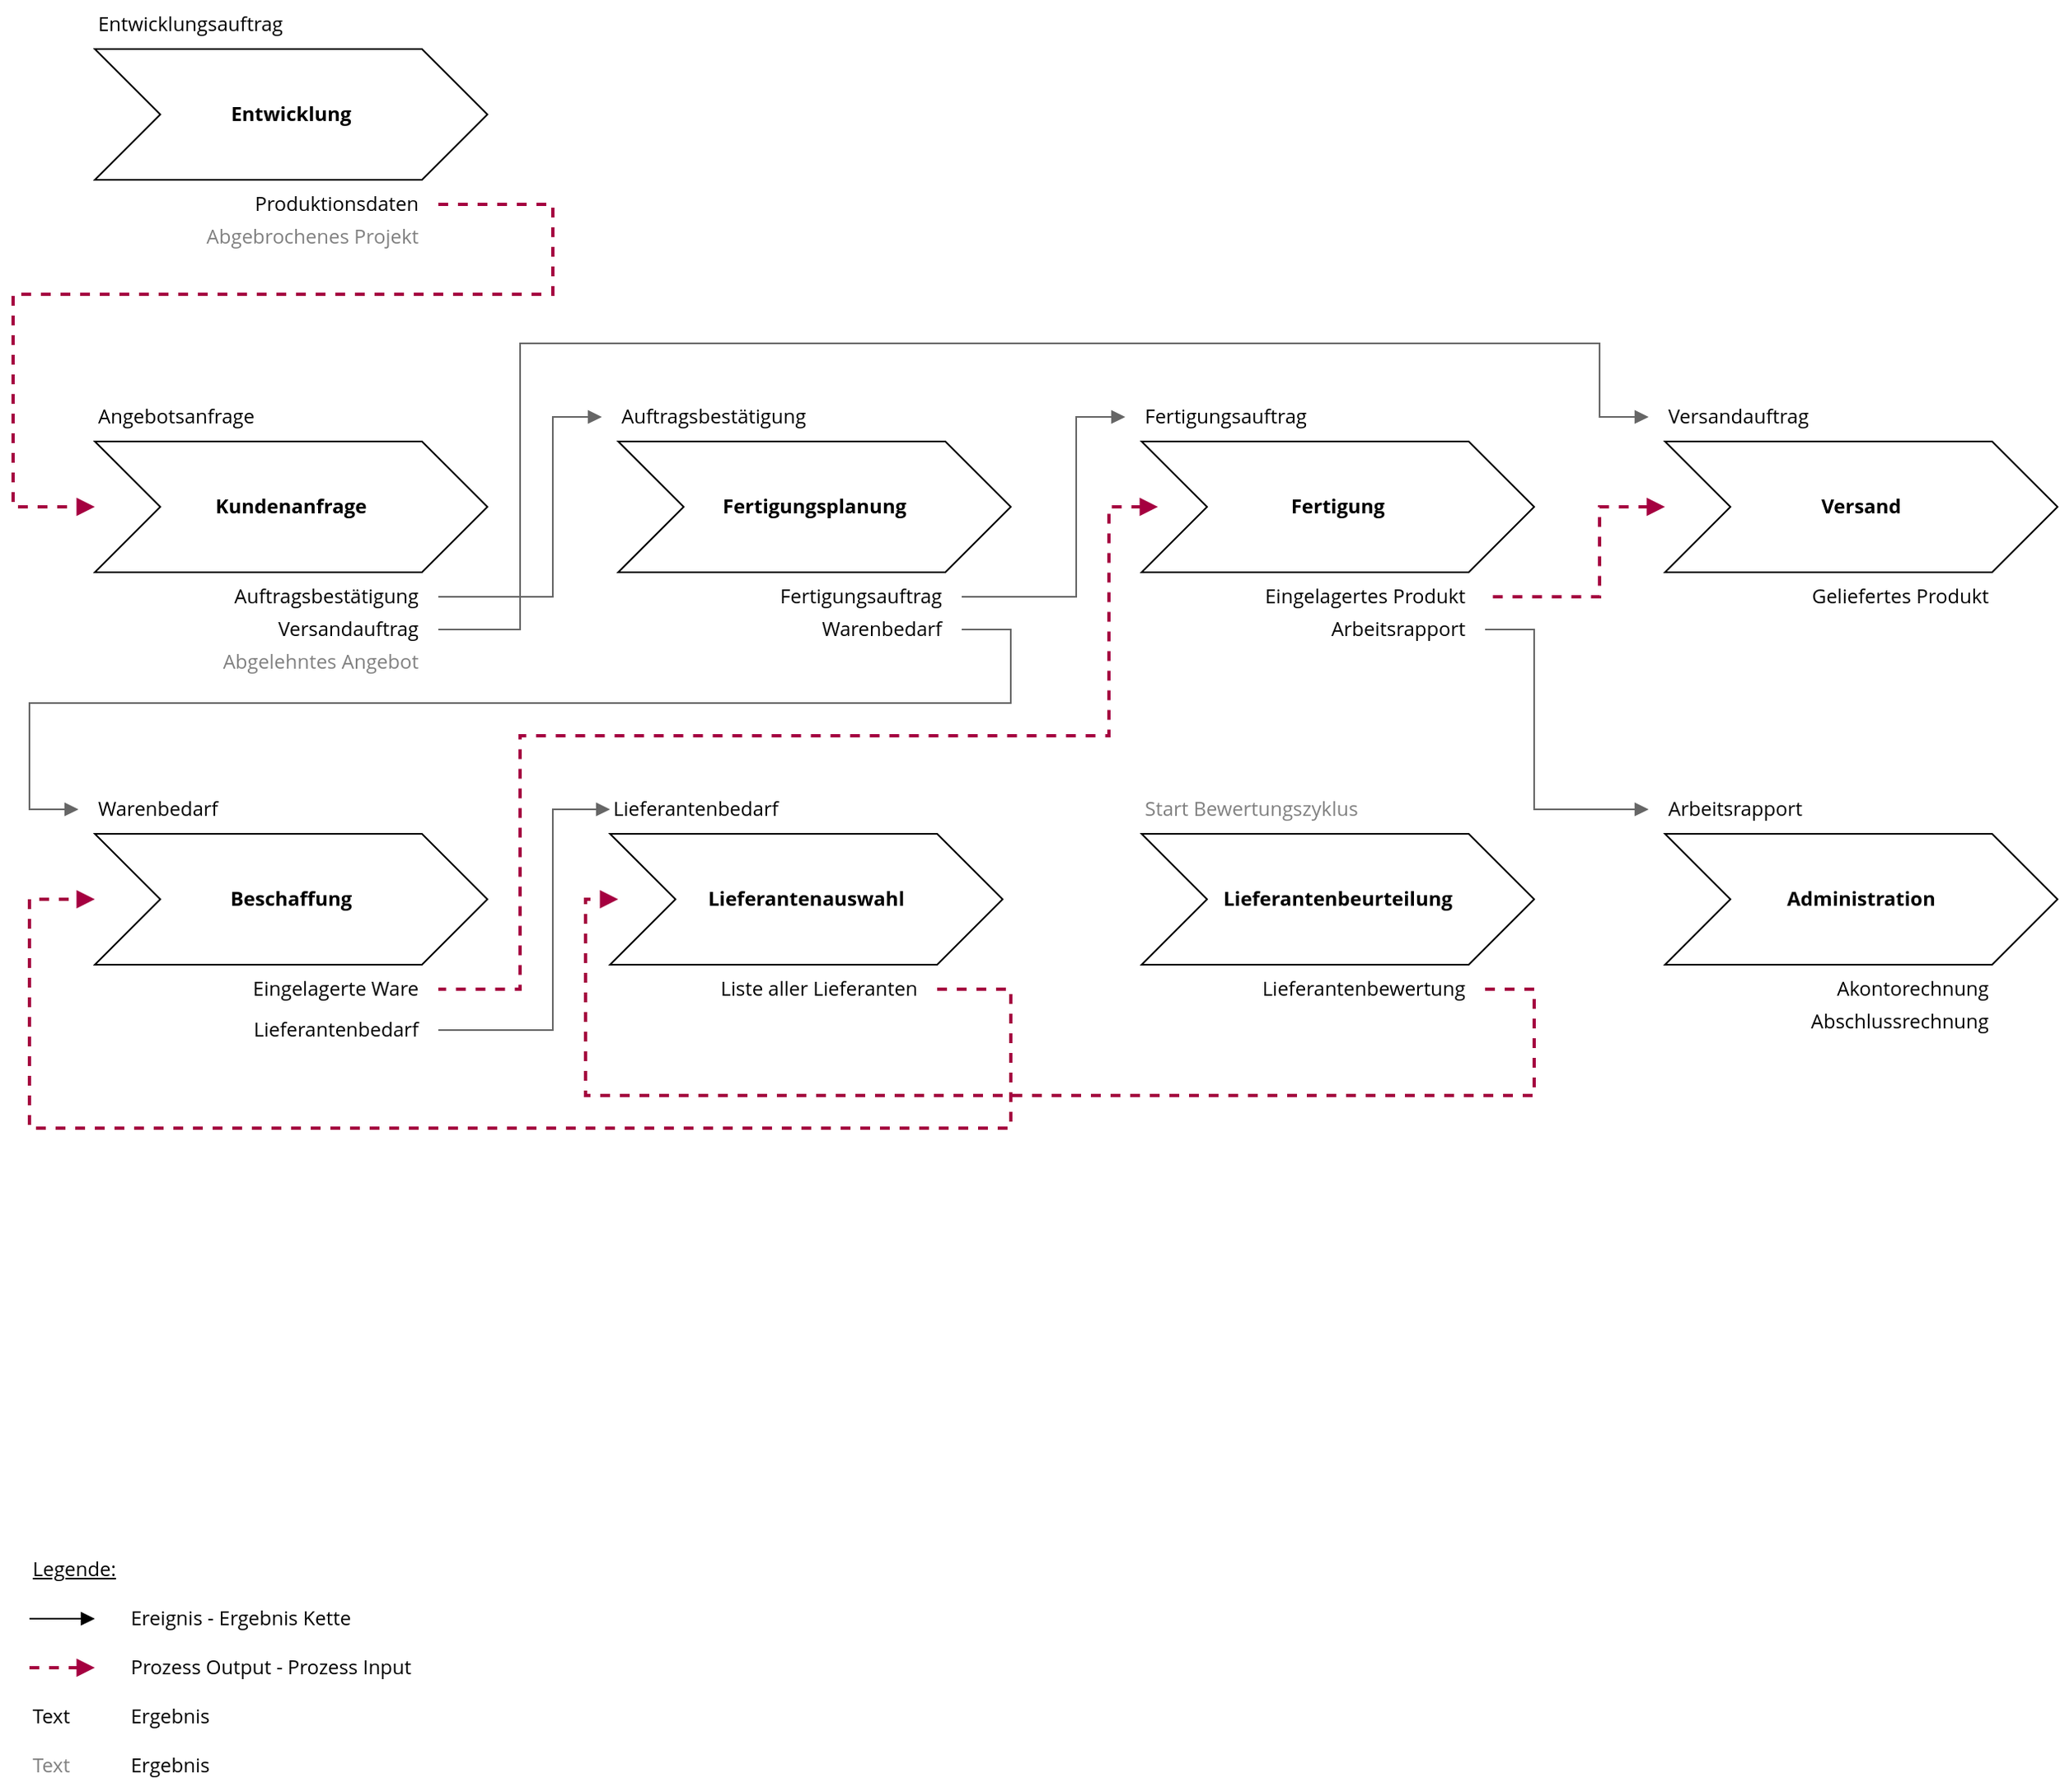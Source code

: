 <mxfile version="13.6.2" type="device"><diagram id="6ctkU4ct5DaPyQWIfC3z" name="Page-1"><mxGraphModel dx="1579" dy="1502" grid="1" gridSize="10" guides="1" tooltips="1" connect="1" arrows="1" fold="1" page="1" pageScale="1" pageWidth="1169" pageHeight="827" math="0" shadow="0"><root><mxCell id="0"/><mxCell id="1" parent="0"/><mxCell id="lcJcm3nHYn3BamToFKXf-1" value="Angebotsanfrage" style="text;html=1;strokeColor=none;fillColor=none;align=left;verticalAlign=middle;whiteSpace=wrap;rounded=0;fontFamily=Open Sans;" parent="1" vertex="1"><mxGeometry x="80" y="-510" width="120" height="30" as="geometry"/></mxCell><UserObject label="&lt;b&gt;Kundenanfrage&lt;/b&gt;" id="lcJcm3nHYn3BamToFKXf-2"><mxCell style="shape=step;perimeter=stepPerimeter;whiteSpace=wrap;html=1;fixedSize=1;size=40;fontFamily=Open Sans;" parent="1" vertex="1"><mxGeometry x="80" y="-480" width="240" height="80" as="geometry"/></mxCell></UserObject><mxCell id="lcJcm3nHYn3BamToFKXf-3" value="Auftragsbestätigung" style="text;html=1;strokeColor=none;fillColor=none;align=right;verticalAlign=middle;whiteSpace=wrap;rounded=0;fontFamily=Open Sans;spacingRight=10;" parent="1" vertex="1"><mxGeometry x="170" y="-400" width="120" height="30" as="geometry"/></mxCell><mxCell id="lcJcm3nHYn3BamToFKXf-5" value="Auftragsbestätigung" style="text;html=1;strokeColor=none;fillColor=none;align=left;verticalAlign=middle;whiteSpace=wrap;rounded=0;fontFamily=Open Sans;spacingLeft=10;" parent="1" vertex="1"><mxGeometry x="390" y="-510" width="120" height="30" as="geometry"/></mxCell><UserObject label="&lt;b&gt;Fertigungsplanung&lt;/b&gt;" id="lcJcm3nHYn3BamToFKXf-6"><mxCell style="shape=step;perimeter=stepPerimeter;whiteSpace=wrap;html=1;fixedSize=1;size=40;fontFamily=Open Sans;" parent="1" vertex="1"><mxGeometry x="400" y="-480" width="240" height="80" as="geometry"/></mxCell></UserObject><mxCell id="lcJcm3nHYn3BamToFKXf-7" value="Fertigungsauftrag" style="text;html=1;strokeColor=none;fillColor=none;align=right;verticalAlign=middle;whiteSpace=wrap;rounded=0;fontFamily=Open Sans;spacingRight=10;spacing=2;" parent="1" vertex="1"><mxGeometry x="490" y="-400" width="120" height="30" as="geometry"/></mxCell><mxCell id="lcJcm3nHYn3BamToFKXf-8" value="Warenbedarf" style="text;html=1;strokeColor=none;fillColor=none;align=right;verticalAlign=middle;whiteSpace=wrap;rounded=0;fontFamily=Open Sans;spacingRight=10;spacing=2;" parent="1" vertex="1"><mxGeometry x="490" y="-370" width="120" height="10" as="geometry"/></mxCell><mxCell id="lcJcm3nHYn3BamToFKXf-9" value="" style="endArrow=block;html=1;edgeStyle=elbowEdgeStyle;exitX=1;exitY=0.5;exitDx=0;exitDy=0;entryX=0;entryY=0.5;entryDx=0;entryDy=0;rounded=0;endFill=1;fillColor=#f5f5f5;strokeColor=#666666;fontFamily=Open Sans;strokeWidth=1;" parent="1" source="lcJcm3nHYn3BamToFKXf-3" target="lcJcm3nHYn3BamToFKXf-5" edge="1"><mxGeometry width="50" height="50" relative="1" as="geometry"><mxPoint x="390" y="-180" as="sourcePoint"/><mxPoint x="440" y="-230" as="targetPoint"/><Array as="points"><mxPoint x="360" y="-420"/><mxPoint x="350" y="-420"/></Array></mxGeometry></mxCell><mxCell id="lcJcm3nHYn3BamToFKXf-10" value="Warenbedarf" style="text;html=1;strokeColor=none;fillColor=none;align=left;verticalAlign=middle;whiteSpace=wrap;rounded=0;fontFamily=Open Sans;spacingLeft=10;" parent="1" vertex="1"><mxGeometry x="70" y="-270" width="120" height="30" as="geometry"/></mxCell><UserObject label="&lt;b&gt;Beschaffung&lt;/b&gt;" id="lcJcm3nHYn3BamToFKXf-11"><mxCell style="shape=step;perimeter=stepPerimeter;whiteSpace=wrap;html=1;fixedSize=1;size=40;fontFamily=Open Sans;" parent="1" vertex="1"><mxGeometry x="80" y="-240" width="240" height="80" as="geometry"/></mxCell></UserObject><mxCell id="lcJcm3nHYn3BamToFKXf-12" value="Eingelagerte Ware" style="text;html=1;strokeColor=none;fillColor=none;align=right;verticalAlign=middle;whiteSpace=wrap;rounded=0;fontFamily=Open Sans;spacingRight=10;" parent="1" vertex="1"><mxGeometry x="170" y="-160" width="120" height="30" as="geometry"/></mxCell><mxCell id="lcJcm3nHYn3BamToFKXf-13" value="" style="endArrow=none;html=1;entryX=1;entryY=0.5;entryDx=0;entryDy=0;exitX=0;exitY=0.5;exitDx=0;exitDy=0;edgeStyle=orthogonalEdgeStyle;endFill=0;startArrow=block;startFill=1;rounded=0;fillColor=#f5f5f5;strokeColor=#666666;fontFamily=Open Sans;strokeWidth=1;" parent="1" source="lcJcm3nHYn3BamToFKXf-10" target="lcJcm3nHYn3BamToFKXf-8" edge="1"><mxGeometry width="50" height="50" relative="1" as="geometry"><mxPoint x="390" y="-180" as="sourcePoint"/><mxPoint x="440" y="-230" as="targetPoint"/><Array as="points"><mxPoint x="40" y="-255"/><mxPoint x="40" y="-320"/><mxPoint x="640" y="-320"/><mxPoint x="640" y="-365"/></Array></mxGeometry></mxCell><mxCell id="lcJcm3nHYn3BamToFKXf-14" value="Fertigungsauftrag" style="text;html=1;strokeColor=none;fillColor=none;align=left;verticalAlign=middle;whiteSpace=wrap;rounded=0;fontFamily=Open Sans;spacingLeft=10;" parent="1" vertex="1"><mxGeometry x="710" y="-510" width="120" height="30" as="geometry"/></mxCell><UserObject label="&lt;b&gt;Fertigung&lt;/b&gt;" id="lcJcm3nHYn3BamToFKXf-15"><mxCell style="shape=step;perimeter=stepPerimeter;whiteSpace=wrap;html=1;fixedSize=1;size=40;fontFamily=Open Sans;" parent="1" vertex="1"><mxGeometry x="720" y="-480" width="240" height="80" as="geometry"/></mxCell></UserObject><mxCell id="lcJcm3nHYn3BamToFKXf-16" value="Arbeitsrapport" style="text;html=1;strokeColor=none;fillColor=none;align=right;verticalAlign=middle;whiteSpace=wrap;rounded=0;fontFamily=Open Sans;spacingRight=10;" parent="1" vertex="1"><mxGeometry x="810" y="-370" width="120" height="10" as="geometry"/></mxCell><mxCell id="lcJcm3nHYn3BamToFKXf-17" value="" style="endArrow=block;html=1;entryX=0;entryY=0.5;entryDx=0;entryDy=0;edgeStyle=elbowEdgeStyle;rounded=0;endFill=1;fillColor=#f5f5f5;strokeColor=#666666;fontFamily=Open Sans;strokeWidth=1;exitX=1;exitY=0.5;exitDx=0;exitDy=0;" parent="1" source="lcJcm3nHYn3BamToFKXf-7" target="lcJcm3nHYn3BamToFKXf-14" edge="1"><mxGeometry width="50" height="50" relative="1" as="geometry"><mxPoint x="640" y="-370" as="sourcePoint"/><mxPoint x="440" y="-230" as="targetPoint"/><Array as="points"><mxPoint x="680" y="-430"/></Array></mxGeometry></mxCell><mxCell id="lcJcm3nHYn3BamToFKXf-18" value="Arbeitsrapport" style="text;html=1;strokeColor=none;fillColor=none;align=left;verticalAlign=middle;whiteSpace=wrap;rounded=0;fontFamily=Open Sans;spacingLeft=10;" parent="1" vertex="1"><mxGeometry x="1030" y="-270" width="120" height="30" as="geometry"/></mxCell><UserObject label="&lt;b&gt;Administration&lt;/b&gt;" id="lcJcm3nHYn3BamToFKXf-19"><mxCell style="shape=step;perimeter=stepPerimeter;whiteSpace=wrap;html=1;fixedSize=1;size=40;fontFamily=Open Sans;" parent="1" vertex="1"><mxGeometry x="1040" y="-240" width="240" height="80" as="geometry"/></mxCell></UserObject><mxCell id="lcJcm3nHYn3BamToFKXf-20" value="Akontorechnung" style="text;html=1;strokeColor=none;fillColor=none;align=right;verticalAlign=middle;whiteSpace=wrap;rounded=0;fontFamily=Open Sans;" parent="1" vertex="1"><mxGeometry x="1120" y="-160" width="120" height="30" as="geometry"/></mxCell><mxCell id="lcJcm3nHYn3BamToFKXf-21" value="" style="endArrow=none;html=1;edgeStyle=orthogonalEdgeStyle;rounded=0;endFill=0;startArrow=block;startFill=1;fillColor=#f5f5f5;strokeColor=#666666;fontFamily=Open Sans;strokeWidth=1;exitX=0;exitY=0.5;exitDx=0;exitDy=0;entryX=1;entryY=0.5;entryDx=0;entryDy=0;" parent="1" source="lcJcm3nHYn3BamToFKXf-18" target="lcJcm3nHYn3BamToFKXf-16" edge="1"><mxGeometry width="50" height="50" relative="1" as="geometry"><mxPoint x="1320" y="-300" as="sourcePoint"/><mxPoint x="1020" y="-350" as="targetPoint"/><Array as="points"><mxPoint x="960" y="-255"/><mxPoint x="960" y="-365"/></Array></mxGeometry></mxCell><mxCell id="lcJcm3nHYn3BamToFKXf-22" value="Abschlussrechnung" style="text;html=1;strokeColor=none;fillColor=none;align=right;verticalAlign=middle;whiteSpace=wrap;rounded=0;fontFamily=Open Sans;" parent="1" vertex="1"><mxGeometry x="1120" y="-140" width="120" height="30" as="geometry"/></mxCell><mxCell id="AXWYKlfu01MiWSVrJupV-1" value="&lt;span style=&quot;text-align: right&quot;&gt;Lieferantenbedarf&lt;/span&gt;" style="text;html=1;strokeColor=none;fillColor=none;align=left;verticalAlign=middle;whiteSpace=wrap;rounded=0;fontFamily=Open Sans;" parent="1" vertex="1"><mxGeometry x="395" y="-270" width="120" height="30" as="geometry"/></mxCell><UserObject label="&lt;b&gt;Lieferantenauswahl&lt;/b&gt;" id="AXWYKlfu01MiWSVrJupV-2"><mxCell style="shape=step;perimeter=stepPerimeter;whiteSpace=wrap;html=1;fixedSize=1;size=40;fontFamily=Open Sans;" parent="1" vertex="1"><mxGeometry x="395" y="-240" width="240" height="80" as="geometry"/></mxCell></UserObject><mxCell id="AXWYKlfu01MiWSVrJupV-3" value="Liste aller Lieferanten" style="text;html=1;strokeColor=none;fillColor=none;align=right;verticalAlign=middle;whiteSpace=wrap;rounded=0;fontFamily=Open Sans;spacing=2;spacingRight=10;" parent="1" vertex="1"><mxGeometry x="435" y="-160" width="160" height="30" as="geometry"/></mxCell><mxCell id="AXWYKlfu01MiWSVrJupV-4" value="Start Bewertungszyklus" style="text;html=1;strokeColor=none;fillColor=none;align=left;verticalAlign=middle;whiteSpace=wrap;rounded=0;fontFamily=Open Sans;fontColor=#808080;" parent="1" vertex="1"><mxGeometry x="720" y="-270" width="200" height="30" as="geometry"/></mxCell><UserObject label="&lt;b&gt;Lieferantenbeurteilung&lt;/b&gt;" id="AXWYKlfu01MiWSVrJupV-5"><mxCell style="shape=step;perimeter=stepPerimeter;whiteSpace=wrap;html=1;fixedSize=1;size=40;fontFamily=Open Sans;" parent="1" vertex="1"><mxGeometry x="720" y="-240" width="240" height="80" as="geometry"/></mxCell></UserObject><mxCell id="AXWYKlfu01MiWSVrJupV-6" value="Lieferantenbewertung" style="text;html=1;strokeColor=none;fillColor=none;align=right;verticalAlign=middle;whiteSpace=wrap;rounded=0;fontFamily=Open Sans;spacingRight=10;" parent="1" vertex="1"><mxGeometry x="780" y="-160" width="150" height="30" as="geometry"/></mxCell><UserObject label="&lt;b&gt;Entwicklung&lt;/b&gt;" id="AXWYKlfu01MiWSVrJupV-15"><mxCell style="shape=step;perimeter=stepPerimeter;whiteSpace=wrap;html=1;fixedSize=1;size=40;fontFamily=Open Sans;" parent="1" vertex="1"><mxGeometry x="80" y="-720" width="240" height="80" as="geometry"/></mxCell></UserObject><mxCell id="AXWYKlfu01MiWSVrJupV-18" style="edgeStyle=orthogonalEdgeStyle;rounded=0;orthogonalLoop=1;jettySize=auto;html=1;fontFamily=Open Sans;fontSize=14;fillColor=#d80073;strokeWidth=2;strokeColor=#A50040;startArrow=none;startFill=0;endArrow=block;endFill=1;dashed=1;exitX=1;exitY=0.5;exitDx=0;exitDy=0;" parent="1" source="AXWYKlfu01MiWSVrJupV-16" edge="1"><mxGeometry relative="1" as="geometry"><mxPoint x="1130" y="-625" as="sourcePoint"/><mxPoint x="80" y="-440" as="targetPoint"/><Array as="points"><mxPoint x="360" y="-625"/><mxPoint x="360" y="-570"/><mxPoint x="30" y="-570"/><mxPoint x="30" y="-440"/></Array></mxGeometry></mxCell><mxCell id="AXWYKlfu01MiWSVrJupV-16" value="Produktionsdaten" style="text;html=1;strokeColor=none;fillColor=none;align=right;verticalAlign=middle;whiteSpace=wrap;rounded=0;fontFamily=Open Sans;spacingRight=10;" parent="1" vertex="1"><mxGeometry x="120" y="-640" width="170" height="30" as="geometry"/></mxCell><mxCell id="AXWYKlfu01MiWSVrJupV-19" value="Lieferantenbedarf" style="text;html=1;strokeColor=none;fillColor=none;align=right;verticalAlign=middle;whiteSpace=wrap;rounded=0;fontFamily=Open Sans;spacingRight=10;" parent="1" vertex="1"><mxGeometry x="170" y="-130" width="120" height="20" as="geometry"/></mxCell><mxCell id="AXWYKlfu01MiWSVrJupV-20" value="" style="endArrow=none;html=1;exitX=0;exitY=0.5;exitDx=0;exitDy=0;edgeStyle=orthogonalEdgeStyle;endFill=0;startArrow=block;startFill=1;rounded=0;fillColor=#f5f5f5;strokeColor=#666666;fontFamily=Open Sans;strokeWidth=1;entryX=1;entryY=0.5;entryDx=0;entryDy=0;" parent="1" source="AXWYKlfu01MiWSVrJupV-1" target="AXWYKlfu01MiWSVrJupV-19" edge="1"><mxGeometry width="50" height="50" relative="1" as="geometry"><mxPoint x="335" y="-290" as="sourcePoint"/><mxPoint x="285" y="-320" as="targetPoint"/><Array as="points"><mxPoint x="360" y="-255"/><mxPoint x="360" y="-120"/></Array></mxGeometry></mxCell><mxCell id="AXWYKlfu01MiWSVrJupV-21" style="edgeStyle=orthogonalEdgeStyle;rounded=0;orthogonalLoop=1;jettySize=auto;html=1;fontFamily=Open Sans;fontSize=14;fillColor=#d80073;strokeWidth=2;strokeColor=#A50040;startArrow=block;startFill=1;endArrow=none;endFill=0;dashed=1;entryX=1;entryY=0.5;entryDx=0;entryDy=0;" parent="1" edge="1" target="lcJcm3nHYn3BamToFKXf-12"><mxGeometry relative="1" as="geometry"><mxPoint x="730" y="-440" as="sourcePoint"/><mxPoint x="400" y="-110" as="targetPoint"/><Array as="points"><mxPoint x="700" y="-440"/><mxPoint x="700" y="-300"/><mxPoint x="340" y="-300"/><mxPoint x="340" y="-145"/></Array></mxGeometry></mxCell><mxCell id="AXWYKlfu01MiWSVrJupV-22" style="edgeStyle=orthogonalEdgeStyle;rounded=0;orthogonalLoop=1;jettySize=auto;html=1;fontFamily=Open Sans;fontSize=14;fillColor=#d80073;strokeWidth=2;strokeColor=#A50040;startArrow=none;startFill=0;endArrow=block;endFill=1;dashed=1;exitX=1;exitY=0.5;exitDx=0;exitDy=0;" parent="1" source="AXWYKlfu01MiWSVrJupV-3" edge="1"><mxGeometry relative="1" as="geometry"><mxPoint x="580" y="90" as="sourcePoint"/><mxPoint x="80" y="-200" as="targetPoint"/><Array as="points"><mxPoint x="640" y="-145"/><mxPoint x="640" y="-60"/><mxPoint x="40" y="-60"/><mxPoint x="40" y="-200"/></Array></mxGeometry></mxCell><mxCell id="AXWYKlfu01MiWSVrJupV-23" style="edgeStyle=orthogonalEdgeStyle;rounded=0;orthogonalLoop=1;jettySize=auto;html=1;fontFamily=Open Sans;fontSize=14;fillColor=#d80073;strokeWidth=2;strokeColor=#A50040;startArrow=none;startFill=0;endArrow=block;endFill=1;dashed=1;exitX=1;exitY=0.5;exitDx=0;exitDy=0;" parent="1" source="AXWYKlfu01MiWSVrJupV-6" edge="1"><mxGeometry relative="1" as="geometry"><mxPoint x="614" y="-135" as="sourcePoint"/><mxPoint x="400" y="-200" as="targetPoint"/><Array as="points"><mxPoint x="960" y="-145"/><mxPoint x="960" y="-80"/><mxPoint x="380" y="-80"/><mxPoint x="380" y="-200"/></Array></mxGeometry></mxCell><mxCell id="AXWYKlfu01MiWSVrJupV-26" value="Eingelagertes Produkt" style="text;html=1;strokeColor=none;fillColor=none;align=right;verticalAlign=middle;whiteSpace=wrap;rounded=0;fontFamily=Open Sans;spacingRight=10;" parent="1" vertex="1"><mxGeometry x="750" y="-400" width="180" height="30" as="geometry"/></mxCell><mxCell id="AXWYKlfu01MiWSVrJupV-28" value="Abgelehntes Angebot" style="text;html=1;strokeColor=none;fillColor=none;align=right;verticalAlign=middle;whiteSpace=wrap;rounded=0;fontFamily=Open Sans;spacingRight=10;fontColor=#808080;" parent="1" vertex="1"><mxGeometry x="90" y="-350" width="200" height="10" as="geometry"/></mxCell><mxCell id="wuCj4BtlRuH7iR41qg13-1" value="Entwicklungsauftrag" style="text;html=1;strokeColor=none;fillColor=none;align=left;verticalAlign=middle;whiteSpace=wrap;rounded=0;fontFamily=Open Sans;" parent="1" vertex="1"><mxGeometry x="80" y="-750" width="120" height="30" as="geometry"/></mxCell><mxCell id="wuCj4BtlRuH7iR41qg13-2" value="Abgebrochenes Projekt" style="text;html=1;strokeColor=none;fillColor=none;align=right;verticalAlign=middle;whiteSpace=wrap;rounded=0;fontFamily=Open Sans;spacingRight=10;fontColor=#808080;" parent="1" vertex="1"><mxGeometry x="120" y="-610" width="170" height="10" as="geometry"/></mxCell><mxCell id="ddkNqAzbGSbasq8tcMwQ-1" value="Legende:" style="text;html=1;strokeColor=none;fillColor=none;align=left;verticalAlign=middle;whiteSpace=wrap;rounded=0;fontFamily=Open Sans;fontStyle=4" vertex="1" parent="1"><mxGeometry x="40" y="200" width="80" height="20" as="geometry"/></mxCell><mxCell id="ddkNqAzbGSbasq8tcMwQ-3" value="" style="endArrow=block;html=1;fontFamily=Open Sans;endFill=1;" edge="1" parent="1"><mxGeometry width="50" height="50" relative="1" as="geometry"><mxPoint x="40" y="240" as="sourcePoint"/><mxPoint x="80" y="240" as="targetPoint"/></mxGeometry></mxCell><mxCell id="ddkNqAzbGSbasq8tcMwQ-4" value="Ereignis - Ergebnis Kette" style="text;html=1;strokeColor=none;fillColor=none;align=left;verticalAlign=middle;whiteSpace=wrap;rounded=0;fontFamily=Open Sans;" vertex="1" parent="1"><mxGeometry x="100" y="230" width="180" height="20" as="geometry"/></mxCell><mxCell id="ddkNqAzbGSbasq8tcMwQ-5" value="" style="endArrow=block;html=1;fontFamily=Open Sans;endFill=1;strokeColor=#A50040;dashed=1;strokeWidth=2;" edge="1" parent="1"><mxGeometry width="50" height="50" relative="1" as="geometry"><mxPoint x="40" y="270" as="sourcePoint"/><mxPoint x="80" y="270" as="targetPoint"/></mxGeometry></mxCell><mxCell id="ddkNqAzbGSbasq8tcMwQ-6" value="Prozess Output - Prozess Input" style="text;html=1;strokeColor=none;fillColor=none;align=left;verticalAlign=middle;whiteSpace=wrap;rounded=0;fontFamily=Open Sans;" vertex="1" parent="1"><mxGeometry x="100" y="260" width="180" height="20" as="geometry"/></mxCell><mxCell id="ddkNqAzbGSbasq8tcMwQ-7" value="Text" style="text;html=1;strokeColor=none;fillColor=none;align=left;verticalAlign=middle;whiteSpace=wrap;rounded=0;fontFamily=Open Sans;spacingRight=10;" vertex="1" parent="1"><mxGeometry x="40" y="285" width="40" height="30" as="geometry"/></mxCell><mxCell id="ddkNqAzbGSbasq8tcMwQ-8" value="Text" style="text;html=1;strokeColor=none;fillColor=none;align=left;verticalAlign=middle;whiteSpace=wrap;rounded=0;fontFamily=Open Sans;spacingRight=10;fontColor=#808080;" vertex="1" parent="1"><mxGeometry x="40" y="315" width="40" height="30" as="geometry"/></mxCell><mxCell id="ddkNqAzbGSbasq8tcMwQ-9" value="Ergebnis" style="text;html=1;strokeColor=none;fillColor=none;align=left;verticalAlign=middle;whiteSpace=wrap;rounded=0;fontFamily=Open Sans;" vertex="1" parent="1"><mxGeometry x="100" y="290" width="180" height="20" as="geometry"/></mxCell><mxCell id="ddkNqAzbGSbasq8tcMwQ-10" value="Ergebnis" style="text;html=1;strokeColor=none;fillColor=none;align=left;verticalAlign=middle;whiteSpace=wrap;rounded=0;fontFamily=Open Sans;" vertex="1" parent="1"><mxGeometry x="100" y="320" width="180" height="20" as="geometry"/></mxCell><UserObject label="&lt;b&gt;Versand&lt;/b&gt;" id="ddkNqAzbGSbasq8tcMwQ-11"><mxCell style="shape=step;perimeter=stepPerimeter;whiteSpace=wrap;html=1;fixedSize=1;size=40;fontFamily=Open Sans;" vertex="1" parent="1"><mxGeometry x="1040" y="-480" width="240" height="80" as="geometry"/></mxCell></UserObject><mxCell id="ddkNqAzbGSbasq8tcMwQ-13" value="Geliefertes Produkt" style="text;html=1;strokeColor=none;fillColor=none;align=right;verticalAlign=middle;whiteSpace=wrap;rounded=0;fontFamily=Open Sans;spacingRight=10;" vertex="1" parent="1"><mxGeometry x="1100" y="-400" width="150" height="30" as="geometry"/></mxCell><mxCell id="ddkNqAzbGSbasq8tcMwQ-32" style="edgeStyle=orthogonalEdgeStyle;rounded=0;orthogonalLoop=1;jettySize=auto;html=1;exitX=1;exitY=0.5;exitDx=0;exitDy=0;endArrow=block;endFill=1;strokeWidth=1;fontFamily=Open Sans;fontColor=#808080;entryX=0;entryY=0.5;entryDx=0;entryDy=0;strokeColor=#666666;" edge="1" parent="1" source="ddkNqAzbGSbasq8tcMwQ-25" target="ddkNqAzbGSbasq8tcMwQ-27"><mxGeometry relative="1" as="geometry"><mxPoint x="340" y="-540" as="targetPoint"/><Array as="points"><mxPoint x="340" y="-365"/><mxPoint x="340" y="-540"/><mxPoint x="1000" y="-540"/><mxPoint x="1000" y="-495"/></Array></mxGeometry></mxCell><mxCell id="ddkNqAzbGSbasq8tcMwQ-25" value="&lt;font color=&quot;#000000&quot;&gt;Versandauftrag&lt;/font&gt;" style="text;html=1;strokeColor=none;fillColor=none;align=right;verticalAlign=middle;whiteSpace=wrap;rounded=0;fontFamily=Open Sans;spacingRight=10;fontColor=#808080;" vertex="1" parent="1"><mxGeometry x="90" y="-370" width="200" height="10" as="geometry"/></mxCell><mxCell id="ddkNqAzbGSbasq8tcMwQ-27" value="Versandauftrag" style="text;html=1;strokeColor=none;fillColor=none;align=left;verticalAlign=middle;whiteSpace=wrap;rounded=0;fontFamily=Open Sans;spacingLeft=10;" vertex="1" parent="1"><mxGeometry x="1030" y="-510" width="120" height="30" as="geometry"/></mxCell><mxCell id="ddkNqAzbGSbasq8tcMwQ-28" style="edgeStyle=orthogonalEdgeStyle;rounded=0;orthogonalLoop=1;jettySize=auto;html=1;fontFamily=Open Sans;fontSize=14;fillColor=#d80073;strokeWidth=2;strokeColor=#A50040;startArrow=block;startFill=1;endArrow=none;endFill=0;dashed=1;entryX=1;entryY=0.5;entryDx=0;entryDy=0;" edge="1" parent="1" target="AXWYKlfu01MiWSVrJupV-26"><mxGeometry relative="1" as="geometry"><mxPoint x="1040" y="-440" as="sourcePoint"/><mxPoint x="950" y="-385" as="targetPoint"/><Array as="points"><mxPoint x="1000" y="-440"/><mxPoint x="1000" y="-385"/></Array></mxGeometry></mxCell></root></mxGraphModel></diagram></mxfile>